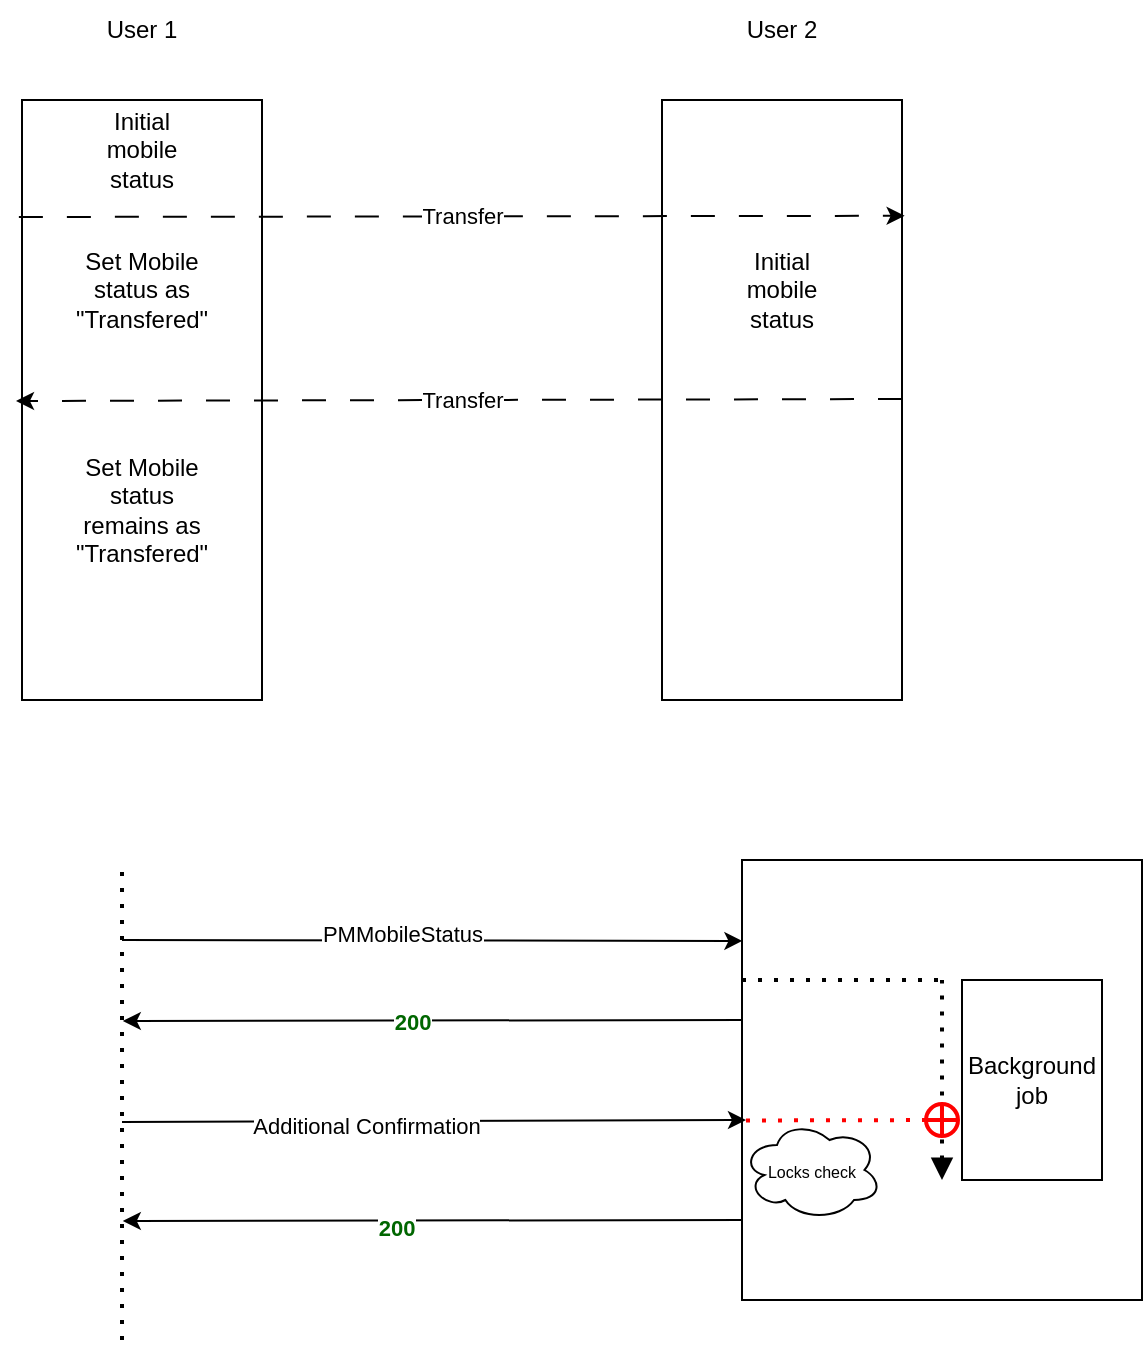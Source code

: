 <mxfile version="24.3.1" type="github">
  <diagram name="Page-1" id="W_-iYK6C9S5nAGUlUAzp">
    <mxGraphModel dx="830" dy="442" grid="1" gridSize="10" guides="1" tooltips="1" connect="1" arrows="1" fold="1" page="1" pageScale="1" pageWidth="850" pageHeight="1100" math="0" shadow="0">
      <root>
        <mxCell id="0" />
        <mxCell id="1" parent="0" />
        <mxCell id="0rMov-X-YGsleGkPq-ht-1" value="" style="rounded=0;whiteSpace=wrap;html=1;" parent="1" vertex="1">
          <mxGeometry x="140" y="340" width="120" height="300" as="geometry" />
        </mxCell>
        <mxCell id="0rMov-X-YGsleGkPq-ht-2" value="" style="rounded=0;whiteSpace=wrap;html=1;" parent="1" vertex="1">
          <mxGeometry x="460" y="340" width="120" height="300" as="geometry" />
        </mxCell>
        <mxCell id="0rMov-X-YGsleGkPq-ht-3" value="Initial mobile status" style="text;html=1;strokeColor=none;fillColor=none;align=center;verticalAlign=middle;whiteSpace=wrap;rounded=0;" parent="1" vertex="1">
          <mxGeometry x="170" y="350" width="60" height="30" as="geometry" />
        </mxCell>
        <mxCell id="0rMov-X-YGsleGkPq-ht-6" value="User 1" style="text;html=1;strokeColor=none;fillColor=none;align=center;verticalAlign=middle;whiteSpace=wrap;rounded=0;" parent="1" vertex="1">
          <mxGeometry x="170" y="290" width="60" height="30" as="geometry" />
        </mxCell>
        <mxCell id="0rMov-X-YGsleGkPq-ht-7" value="User 2" style="text;html=1;strokeColor=none;fillColor=none;align=center;verticalAlign=middle;whiteSpace=wrap;rounded=0;" parent="1" vertex="1">
          <mxGeometry x="490" y="290" width="60" height="30" as="geometry" />
        </mxCell>
        <mxCell id="0rMov-X-YGsleGkPq-ht-8" value="Initial mobile status" style="text;html=1;strokeColor=none;fillColor=none;align=center;verticalAlign=middle;whiteSpace=wrap;rounded=0;" parent="1" vertex="1">
          <mxGeometry x="490" y="420" width="60" height="30" as="geometry" />
        </mxCell>
        <mxCell id="0rMov-X-YGsleGkPq-ht-23" value="Set Mobile status as &quot;Transfered&quot;" style="text;html=1;strokeColor=none;fillColor=none;align=center;verticalAlign=middle;whiteSpace=wrap;rounded=0;" parent="1" vertex="1">
          <mxGeometry x="170" y="420" width="60" height="30" as="geometry" />
        </mxCell>
        <mxCell id="0rMov-X-YGsleGkPq-ht-24" value="" style="endArrow=classic;html=1;rounded=0;exitX=-0.013;exitY=0.195;exitDx=0;exitDy=0;exitPerimeter=0;entryX=1.011;entryY=0.193;entryDx=0;entryDy=0;entryPerimeter=0;dashed=1;dashPattern=12 12;" parent="1" source="0rMov-X-YGsleGkPq-ht-1" target="0rMov-X-YGsleGkPq-ht-2" edge="1">
          <mxGeometry width="50" height="50" relative="1" as="geometry">
            <mxPoint x="410" y="590" as="sourcePoint" />
            <mxPoint x="460" y="540" as="targetPoint" />
          </mxGeometry>
        </mxCell>
        <mxCell id="0rMov-X-YGsleGkPq-ht-26" value="Transfer" style="edgeLabel;html=1;align=center;verticalAlign=middle;resizable=0;points=[];" parent="0rMov-X-YGsleGkPq-ht-24" vertex="1" connectable="0">
          <mxGeometry x="-0.071" relative="1" as="geometry">
            <mxPoint x="16" as="offset" />
          </mxGeometry>
        </mxCell>
        <mxCell id="0rMov-X-YGsleGkPq-ht-25" value="" style="endArrow=classic;html=1;rounded=0;exitX=-0.013;exitY=0.195;exitDx=0;exitDy=0;exitPerimeter=0;entryX=1.011;entryY=0.193;entryDx=0;entryDy=0;entryPerimeter=0;dashed=1;dashPattern=12 12;" parent="1" edge="1">
          <mxGeometry width="50" height="50" relative="1" as="geometry">
            <mxPoint x="580" y="489.5" as="sourcePoint" />
            <mxPoint x="137" y="490.5" as="targetPoint" />
          </mxGeometry>
        </mxCell>
        <mxCell id="0rMov-X-YGsleGkPq-ht-28" value="Transfer" style="edgeLabel;html=1;align=center;verticalAlign=middle;resizable=0;points=[];" parent="0rMov-X-YGsleGkPq-ht-25" vertex="1" connectable="0">
          <mxGeometry x="0.044" y="-2" relative="1" as="geometry">
            <mxPoint x="11" y="2" as="offset" />
          </mxGeometry>
        </mxCell>
        <mxCell id="0rMov-X-YGsleGkPq-ht-29" value="Set Mobile status remains as &quot;Transfered&quot;" style="text;html=1;strokeColor=none;fillColor=none;align=center;verticalAlign=middle;whiteSpace=wrap;rounded=0;" parent="1" vertex="1">
          <mxGeometry x="170" y="530" width="60" height="30" as="geometry" />
        </mxCell>
        <mxCell id="tKd_FknxuyextdQFvnQc-2" value="" style="rounded=0;whiteSpace=wrap;html=1;" vertex="1" parent="1">
          <mxGeometry x="500" y="720" width="200" height="220" as="geometry" />
        </mxCell>
        <mxCell id="tKd_FknxuyextdQFvnQc-3" value="" style="endArrow=none;dashed=1;html=1;dashPattern=1 3;strokeWidth=2;rounded=0;" edge="1" parent="1">
          <mxGeometry width="50" height="50" relative="1" as="geometry">
            <mxPoint x="190" y="960" as="sourcePoint" />
            <mxPoint x="190" y="720" as="targetPoint" />
          </mxGeometry>
        </mxCell>
        <mxCell id="tKd_FknxuyextdQFvnQc-4" value="" style="endArrow=classic;html=1;rounded=0;entryX=0.001;entryY=0.184;entryDx=0;entryDy=0;entryPerimeter=0;" edge="1" parent="1" target="tKd_FknxuyextdQFvnQc-2">
          <mxGeometry width="50" height="50" relative="1" as="geometry">
            <mxPoint x="190" y="760" as="sourcePoint" />
            <mxPoint x="400" y="910" as="targetPoint" />
          </mxGeometry>
        </mxCell>
        <mxCell id="tKd_FknxuyextdQFvnQc-7" value="PMMobileStatus" style="edgeLabel;html=1;align=center;verticalAlign=middle;resizable=0;points=[];" vertex="1" connectable="0" parent="tKd_FknxuyextdQFvnQc-4">
          <mxGeometry x="-0.099" y="3" relative="1" as="geometry">
            <mxPoint as="offset" />
          </mxGeometry>
        </mxCell>
        <mxCell id="tKd_FknxuyextdQFvnQc-5" value="" style="endArrow=classic;html=1;rounded=0;exitX=-0.002;exitY=0.265;exitDx=0;exitDy=0;exitPerimeter=0;" edge="1" parent="1">
          <mxGeometry width="50" height="50" relative="1" as="geometry">
            <mxPoint x="500.0" y="900" as="sourcePoint" />
            <mxPoint x="190.4" y="900.5" as="targetPoint" />
          </mxGeometry>
        </mxCell>
        <mxCell id="tKd_FknxuyextdQFvnQc-11" value="200" style="edgeLabel;html=1;align=center;verticalAlign=middle;resizable=0;points=[];fontColor=#006600;fontStyle=1" vertex="1" connectable="0" parent="tKd_FknxuyextdQFvnQc-5">
          <mxGeometry x="0.118" y="3" relative="1" as="geometry">
            <mxPoint as="offset" />
          </mxGeometry>
        </mxCell>
        <mxCell id="tKd_FknxuyextdQFvnQc-6" value="" style="endArrow=classic;html=1;rounded=0;entryX=0.009;entryY=0.131;entryDx=0;entryDy=0;entryPerimeter=0;" edge="1" parent="1">
          <mxGeometry width="50" height="50" relative="1" as="geometry">
            <mxPoint x="190" y="851" as="sourcePoint" />
            <mxPoint x="502" y="850" as="targetPoint" />
          </mxGeometry>
        </mxCell>
        <mxCell id="tKd_FknxuyextdQFvnQc-10" value="Additional Confirmation" style="edgeLabel;html=1;align=center;verticalAlign=middle;resizable=0;points=[];" vertex="1" connectable="0" parent="tKd_FknxuyextdQFvnQc-6">
          <mxGeometry x="-0.217" y="-2" relative="1" as="geometry">
            <mxPoint as="offset" />
          </mxGeometry>
        </mxCell>
        <mxCell id="tKd_FknxuyextdQFvnQc-8" value="" style="endArrow=classic;html=1;rounded=0;exitX=-0.002;exitY=0.265;exitDx=0;exitDy=0;exitPerimeter=0;" edge="1" parent="1">
          <mxGeometry width="50" height="50" relative="1" as="geometry">
            <mxPoint x="500.0" y="800" as="sourcePoint" />
            <mxPoint x="190.4" y="800.5" as="targetPoint" />
          </mxGeometry>
        </mxCell>
        <mxCell id="tKd_FknxuyextdQFvnQc-9" value="200" style="edgeLabel;html=1;align=center;verticalAlign=middle;resizable=0;points=[];fontColor=#006600;fontStyle=1" vertex="1" connectable="0" parent="tKd_FknxuyextdQFvnQc-8">
          <mxGeometry x="0.07" relative="1" as="geometry">
            <mxPoint as="offset" />
          </mxGeometry>
        </mxCell>
        <mxCell id="tKd_FknxuyextdQFvnQc-12" value="Background job" style="rounded=0;whiteSpace=wrap;html=1;" vertex="1" parent="1">
          <mxGeometry x="610" y="780" width="70" height="100" as="geometry" />
        </mxCell>
        <mxCell id="tKd_FknxuyextdQFvnQc-14" value="&lt;font style=&quot;font-size: 8px;&quot;&gt;Locks check&lt;/font&gt;" style="ellipse;shape=cloud;whiteSpace=wrap;html=1;" vertex="1" parent="1">
          <mxGeometry x="500" y="850" width="70" height="50" as="geometry" />
        </mxCell>
        <mxCell id="tKd_FknxuyextdQFvnQc-17" value="" style="endArrow=none;dashed=1;html=1;dashPattern=1 3;strokeWidth=2;rounded=0;startArrow=block;startFill=1;" edge="1" parent="1">
          <mxGeometry width="50" height="50" relative="1" as="geometry">
            <mxPoint x="600" y="880" as="sourcePoint" />
            <mxPoint x="600" y="780" as="targetPoint" />
          </mxGeometry>
        </mxCell>
        <mxCell id="tKd_FknxuyextdQFvnQc-18" value="" style="endArrow=none;dashed=1;html=1;dashPattern=1 3;strokeWidth=2;rounded=0;" edge="1" parent="1">
          <mxGeometry width="50" height="50" relative="1" as="geometry">
            <mxPoint x="500" y="780" as="sourcePoint" />
            <mxPoint x="600" y="780" as="targetPoint" />
          </mxGeometry>
        </mxCell>
        <mxCell id="tKd_FknxuyextdQFvnQc-20" value="" style="endArrow=none;dashed=1;html=1;dashPattern=1 3;strokeWidth=2;rounded=0;startArrow=circlePlus;startFill=0;entryX=0.006;entryY=0.592;entryDx=0;entryDy=0;entryPerimeter=0;strokeColor=#FF0000;" edge="1" parent="1" target="tKd_FknxuyextdQFvnQc-2">
          <mxGeometry width="50" height="50" relative="1" as="geometry">
            <mxPoint x="610" y="850" as="sourcePoint" />
            <mxPoint x="520" y="860" as="targetPoint" />
          </mxGeometry>
        </mxCell>
      </root>
    </mxGraphModel>
  </diagram>
</mxfile>
